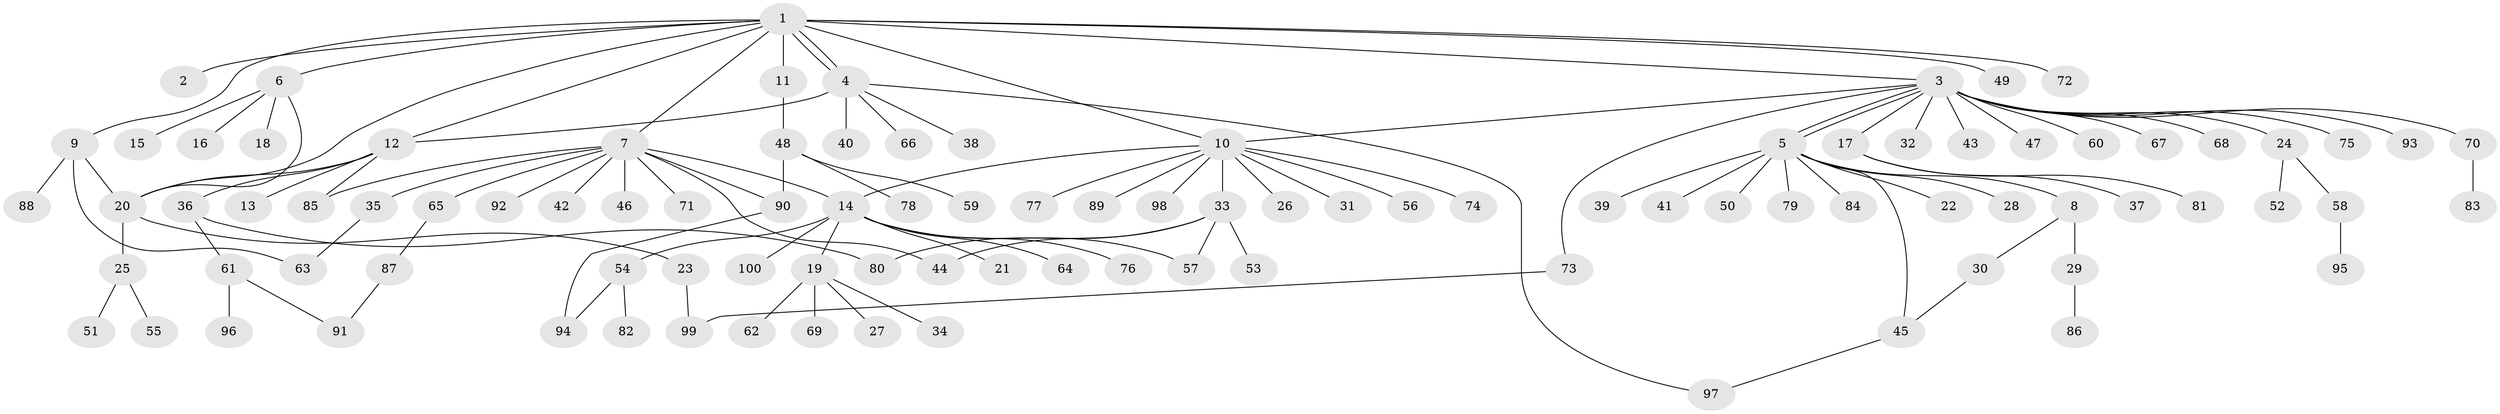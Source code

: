 // Generated by graph-tools (version 1.1) at 2025/38/02/21/25 10:38:54]
// undirected, 100 vertices, 118 edges
graph export_dot {
graph [start="1"]
  node [color=gray90,style=filled];
  1;
  2;
  3;
  4;
  5;
  6;
  7;
  8;
  9;
  10;
  11;
  12;
  13;
  14;
  15;
  16;
  17;
  18;
  19;
  20;
  21;
  22;
  23;
  24;
  25;
  26;
  27;
  28;
  29;
  30;
  31;
  32;
  33;
  34;
  35;
  36;
  37;
  38;
  39;
  40;
  41;
  42;
  43;
  44;
  45;
  46;
  47;
  48;
  49;
  50;
  51;
  52;
  53;
  54;
  55;
  56;
  57;
  58;
  59;
  60;
  61;
  62;
  63;
  64;
  65;
  66;
  67;
  68;
  69;
  70;
  71;
  72;
  73;
  74;
  75;
  76;
  77;
  78;
  79;
  80;
  81;
  82;
  83;
  84;
  85;
  86;
  87;
  88;
  89;
  90;
  91;
  92;
  93;
  94;
  95;
  96;
  97;
  98;
  99;
  100;
  1 -- 2;
  1 -- 3;
  1 -- 4;
  1 -- 4;
  1 -- 6;
  1 -- 7;
  1 -- 9;
  1 -- 10;
  1 -- 11;
  1 -- 12;
  1 -- 20;
  1 -- 49;
  1 -- 72;
  3 -- 5;
  3 -- 5;
  3 -- 10;
  3 -- 17;
  3 -- 24;
  3 -- 32;
  3 -- 43;
  3 -- 47;
  3 -- 60;
  3 -- 67;
  3 -- 68;
  3 -- 70;
  3 -- 73;
  3 -- 75;
  3 -- 93;
  4 -- 12;
  4 -- 38;
  4 -- 40;
  4 -- 66;
  4 -- 97;
  5 -- 8;
  5 -- 22;
  5 -- 28;
  5 -- 39;
  5 -- 41;
  5 -- 45;
  5 -- 50;
  5 -- 79;
  5 -- 84;
  6 -- 15;
  6 -- 16;
  6 -- 18;
  6 -- 20;
  7 -- 14;
  7 -- 35;
  7 -- 42;
  7 -- 44;
  7 -- 46;
  7 -- 65;
  7 -- 71;
  7 -- 85;
  7 -- 90;
  7 -- 92;
  8 -- 29;
  8 -- 30;
  9 -- 20;
  9 -- 63;
  9 -- 88;
  10 -- 14;
  10 -- 26;
  10 -- 31;
  10 -- 33;
  10 -- 56;
  10 -- 74;
  10 -- 77;
  10 -- 89;
  10 -- 98;
  11 -- 48;
  12 -- 13;
  12 -- 20;
  12 -- 36;
  12 -- 85;
  14 -- 19;
  14 -- 21;
  14 -- 54;
  14 -- 57;
  14 -- 64;
  14 -- 76;
  14 -- 100;
  17 -- 37;
  17 -- 81;
  19 -- 27;
  19 -- 34;
  19 -- 62;
  19 -- 69;
  20 -- 23;
  20 -- 25;
  23 -- 99;
  24 -- 52;
  24 -- 58;
  25 -- 51;
  25 -- 55;
  29 -- 86;
  30 -- 45;
  33 -- 44;
  33 -- 53;
  33 -- 57;
  33 -- 80;
  35 -- 63;
  36 -- 61;
  36 -- 80;
  45 -- 97;
  48 -- 59;
  48 -- 78;
  48 -- 90;
  54 -- 82;
  54 -- 94;
  58 -- 95;
  61 -- 91;
  61 -- 96;
  65 -- 87;
  70 -- 83;
  73 -- 99;
  87 -- 91;
  90 -- 94;
}
